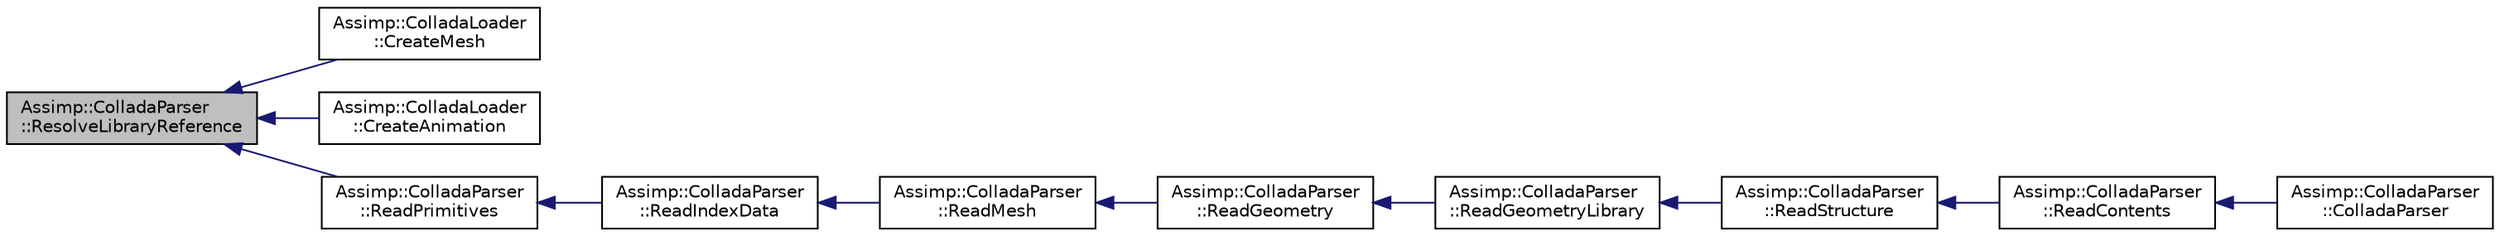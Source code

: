digraph "Assimp::ColladaParser::ResolveLibraryReference"
{
  edge [fontname="Helvetica",fontsize="10",labelfontname="Helvetica",labelfontsize="10"];
  node [fontname="Helvetica",fontsize="10",shape=record];
  rankdir="LR";
  Node1 [label="Assimp::ColladaParser\l::ResolveLibraryReference",height=0.2,width=0.4,color="black", fillcolor="grey75", style="filled", fontcolor="black"];
  Node1 -> Node2 [dir="back",color="midnightblue",fontsize="10",style="solid"];
  Node2 [label="Assimp::ColladaLoader\l::CreateMesh",height=0.2,width=0.4,color="black", fillcolor="white", style="filled",URL="$class_assimp_1_1_collada_loader.html#aed3569be31505133704b0ebcf89c7f1f"];
  Node1 -> Node3 [dir="back",color="midnightblue",fontsize="10",style="solid"];
  Node3 [label="Assimp::ColladaLoader\l::CreateAnimation",height=0.2,width=0.4,color="black", fillcolor="white", style="filled",URL="$class_assimp_1_1_collada_loader.html#a155bbcc17bbded120a60c48786ca8004"];
  Node1 -> Node4 [dir="back",color="midnightblue",fontsize="10",style="solid"];
  Node4 [label="Assimp::ColladaParser\l::ReadPrimitives",height=0.2,width=0.4,color="black", fillcolor="white", style="filled",URL="$class_assimp_1_1_collada_parser.html#aa6aaeaa74ed0e5fcc5ad1e596ce32444"];
  Node4 -> Node5 [dir="back",color="midnightblue",fontsize="10",style="solid"];
  Node5 [label="Assimp::ColladaParser\l::ReadIndexData",height=0.2,width=0.4,color="black", fillcolor="white", style="filled",URL="$class_assimp_1_1_collada_parser.html#a61108ba6075e2b2d90eea18eb7fbdb7f"];
  Node5 -> Node6 [dir="back",color="midnightblue",fontsize="10",style="solid"];
  Node6 [label="Assimp::ColladaParser\l::ReadMesh",height=0.2,width=0.4,color="black", fillcolor="white", style="filled",URL="$class_assimp_1_1_collada_parser.html#acc839aeae53ac30f89bf23d8640e1d7c"];
  Node6 -> Node7 [dir="back",color="midnightblue",fontsize="10",style="solid"];
  Node7 [label="Assimp::ColladaParser\l::ReadGeometry",height=0.2,width=0.4,color="black", fillcolor="white", style="filled",URL="$class_assimp_1_1_collada_parser.html#a516dbc59dcabe1474e3b802d13eac8e1"];
  Node7 -> Node8 [dir="back",color="midnightblue",fontsize="10",style="solid"];
  Node8 [label="Assimp::ColladaParser\l::ReadGeometryLibrary",height=0.2,width=0.4,color="black", fillcolor="white", style="filled",URL="$class_assimp_1_1_collada_parser.html#aeab10c144dadce3626ab2d8432def349"];
  Node8 -> Node9 [dir="back",color="midnightblue",fontsize="10",style="solid"];
  Node9 [label="Assimp::ColladaParser\l::ReadStructure",height=0.2,width=0.4,color="black", fillcolor="white", style="filled",URL="$class_assimp_1_1_collada_parser.html#a33b811a5865cf91cdbb264c49e2c05ae"];
  Node9 -> Node10 [dir="back",color="midnightblue",fontsize="10",style="solid"];
  Node10 [label="Assimp::ColladaParser\l::ReadContents",height=0.2,width=0.4,color="black", fillcolor="white", style="filled",URL="$class_assimp_1_1_collada_parser.html#a1744f170a70bdbfbe6a3877a570f7546"];
  Node10 -> Node11 [dir="back",color="midnightblue",fontsize="10",style="solid"];
  Node11 [label="Assimp::ColladaParser\l::ColladaParser",height=0.2,width=0.4,color="black", fillcolor="white", style="filled",URL="$class_assimp_1_1_collada_parser.html#a1567efb45f7129a79e9c93a782338b37"];
}
